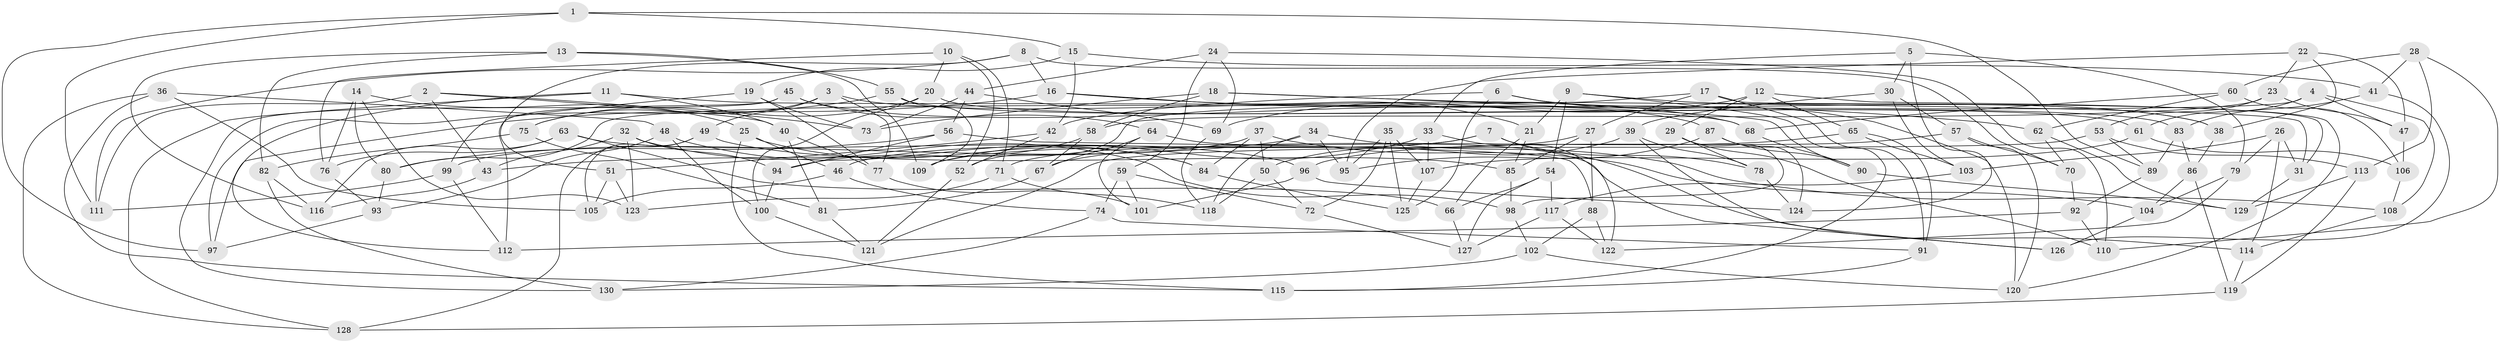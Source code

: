 // Generated by graph-tools (version 1.1) at 2025/02/03/09/25 03:02:57]
// undirected, 130 vertices, 260 edges
graph export_dot {
graph [start="1"]
  node [color=gray90,style=filled];
  1;
  2;
  3;
  4;
  5;
  6;
  7;
  8;
  9;
  10;
  11;
  12;
  13;
  14;
  15;
  16;
  17;
  18;
  19;
  20;
  21;
  22;
  23;
  24;
  25;
  26;
  27;
  28;
  29;
  30;
  31;
  32;
  33;
  34;
  35;
  36;
  37;
  38;
  39;
  40;
  41;
  42;
  43;
  44;
  45;
  46;
  47;
  48;
  49;
  50;
  51;
  52;
  53;
  54;
  55;
  56;
  57;
  58;
  59;
  60;
  61;
  62;
  63;
  64;
  65;
  66;
  67;
  68;
  69;
  70;
  71;
  72;
  73;
  74;
  75;
  76;
  77;
  78;
  79;
  80;
  81;
  82;
  83;
  84;
  85;
  86;
  87;
  88;
  89;
  90;
  91;
  92;
  93;
  94;
  95;
  96;
  97;
  98;
  99;
  100;
  101;
  102;
  103;
  104;
  105;
  106;
  107;
  108;
  109;
  110;
  111;
  112;
  113;
  114;
  115;
  116;
  117;
  118;
  119;
  120;
  121;
  122;
  123;
  124;
  125;
  126;
  127;
  128;
  129;
  130;
  1 -- 89;
  1 -- 15;
  1 -- 111;
  1 -- 97;
  2 -- 40;
  2 -- 111;
  2 -- 73;
  2 -- 43;
  3 -- 49;
  3 -- 77;
  3 -- 75;
  3 -- 68;
  4 -- 108;
  4 -- 61;
  4 -- 47;
  4 -- 80;
  5 -- 124;
  5 -- 33;
  5 -- 79;
  5 -- 30;
  6 -- 38;
  6 -- 125;
  6 -- 42;
  6 -- 120;
  7 -- 46;
  7 -- 78;
  7 -- 114;
  7 -- 109;
  8 -- 111;
  8 -- 16;
  8 -- 51;
  8 -- 70;
  9 -- 115;
  9 -- 38;
  9 -- 54;
  9 -- 21;
  10 -- 71;
  10 -- 76;
  10 -- 20;
  10 -- 52;
  11 -- 112;
  11 -- 128;
  11 -- 40;
  11 -- 68;
  12 -- 120;
  12 -- 69;
  12 -- 29;
  12 -- 65;
  13 -- 55;
  13 -- 109;
  13 -- 116;
  13 -- 82;
  14 -- 123;
  14 -- 25;
  14 -- 76;
  14 -- 80;
  15 -- 19;
  15 -- 41;
  15 -- 42;
  16 -- 97;
  16 -- 21;
  16 -- 62;
  17 -- 31;
  17 -- 27;
  17 -- 52;
  17 -- 91;
  18 -- 31;
  18 -- 90;
  18 -- 73;
  18 -- 58;
  19 -- 99;
  19 -- 77;
  19 -- 73;
  20 -- 100;
  20 -- 75;
  20 -- 83;
  21 -- 66;
  21 -- 85;
  22 -- 38;
  22 -- 47;
  22 -- 23;
  22 -- 95;
  23 -- 53;
  23 -- 58;
  23 -- 47;
  24 -- 69;
  24 -- 59;
  24 -- 110;
  24 -- 44;
  25 -- 46;
  25 -- 115;
  25 -- 84;
  26 -- 103;
  26 -- 31;
  26 -- 79;
  26 -- 114;
  27 -- 85;
  27 -- 71;
  27 -- 88;
  28 -- 41;
  28 -- 113;
  28 -- 60;
  28 -- 110;
  29 -- 110;
  29 -- 98;
  29 -- 78;
  30 -- 103;
  30 -- 57;
  30 -- 39;
  31 -- 129;
  32 -- 98;
  32 -- 94;
  32 -- 123;
  32 -- 43;
  33 -- 109;
  33 -- 122;
  33 -- 107;
  34 -- 118;
  34 -- 108;
  34 -- 95;
  34 -- 43;
  35 -- 72;
  35 -- 125;
  35 -- 107;
  35 -- 95;
  36 -- 48;
  36 -- 115;
  36 -- 105;
  36 -- 128;
  37 -- 99;
  37 -- 104;
  37 -- 84;
  37 -- 50;
  38 -- 86;
  39 -- 50;
  39 -- 78;
  39 -- 126;
  40 -- 77;
  40 -- 81;
  41 -- 126;
  41 -- 83;
  42 -- 52;
  42 -- 51;
  43 -- 116;
  44 -- 73;
  44 -- 56;
  44 -- 69;
  45 -- 64;
  45 -- 130;
  45 -- 87;
  45 -- 112;
  46 -- 105;
  46 -- 74;
  47 -- 106;
  48 -- 100;
  48 -- 84;
  48 -- 93;
  49 -- 85;
  49 -- 105;
  49 -- 128;
  50 -- 72;
  50 -- 118;
  51 -- 105;
  51 -- 123;
  52 -- 121;
  53 -- 113;
  53 -- 89;
  53 -- 121;
  54 -- 66;
  54 -- 117;
  54 -- 127;
  55 -- 109;
  55 -- 97;
  55 -- 61;
  56 -- 80;
  56 -- 88;
  56 -- 94;
  57 -- 96;
  57 -- 120;
  57 -- 70;
  58 -- 94;
  58 -- 67;
  59 -- 101;
  59 -- 72;
  59 -- 74;
  60 -- 68;
  60 -- 106;
  60 -- 62;
  61 -- 107;
  61 -- 106;
  62 -- 129;
  62 -- 70;
  63 -- 66;
  63 -- 76;
  63 -- 96;
  63 -- 116;
  64 -- 101;
  64 -- 67;
  64 -- 126;
  65 -- 103;
  65 -- 91;
  65 -- 67;
  66 -- 127;
  67 -- 81;
  68 -- 90;
  69 -- 118;
  70 -- 92;
  71 -- 123;
  71 -- 118;
  72 -- 127;
  74 -- 130;
  74 -- 91;
  75 -- 82;
  75 -- 81;
  76 -- 93;
  77 -- 101;
  78 -- 124;
  79 -- 104;
  79 -- 122;
  80 -- 93;
  81 -- 121;
  82 -- 116;
  82 -- 130;
  83 -- 86;
  83 -- 89;
  84 -- 125;
  85 -- 98;
  86 -- 119;
  86 -- 104;
  87 -- 95;
  87 -- 124;
  87 -- 90;
  88 -- 122;
  88 -- 102;
  89 -- 92;
  90 -- 129;
  91 -- 115;
  92 -- 110;
  92 -- 112;
  93 -- 97;
  94 -- 100;
  96 -- 124;
  96 -- 101;
  98 -- 102;
  99 -- 111;
  99 -- 112;
  100 -- 121;
  102 -- 120;
  102 -- 130;
  103 -- 117;
  104 -- 126;
  106 -- 108;
  107 -- 125;
  108 -- 114;
  113 -- 119;
  113 -- 129;
  114 -- 119;
  117 -- 127;
  117 -- 122;
  119 -- 128;
}
